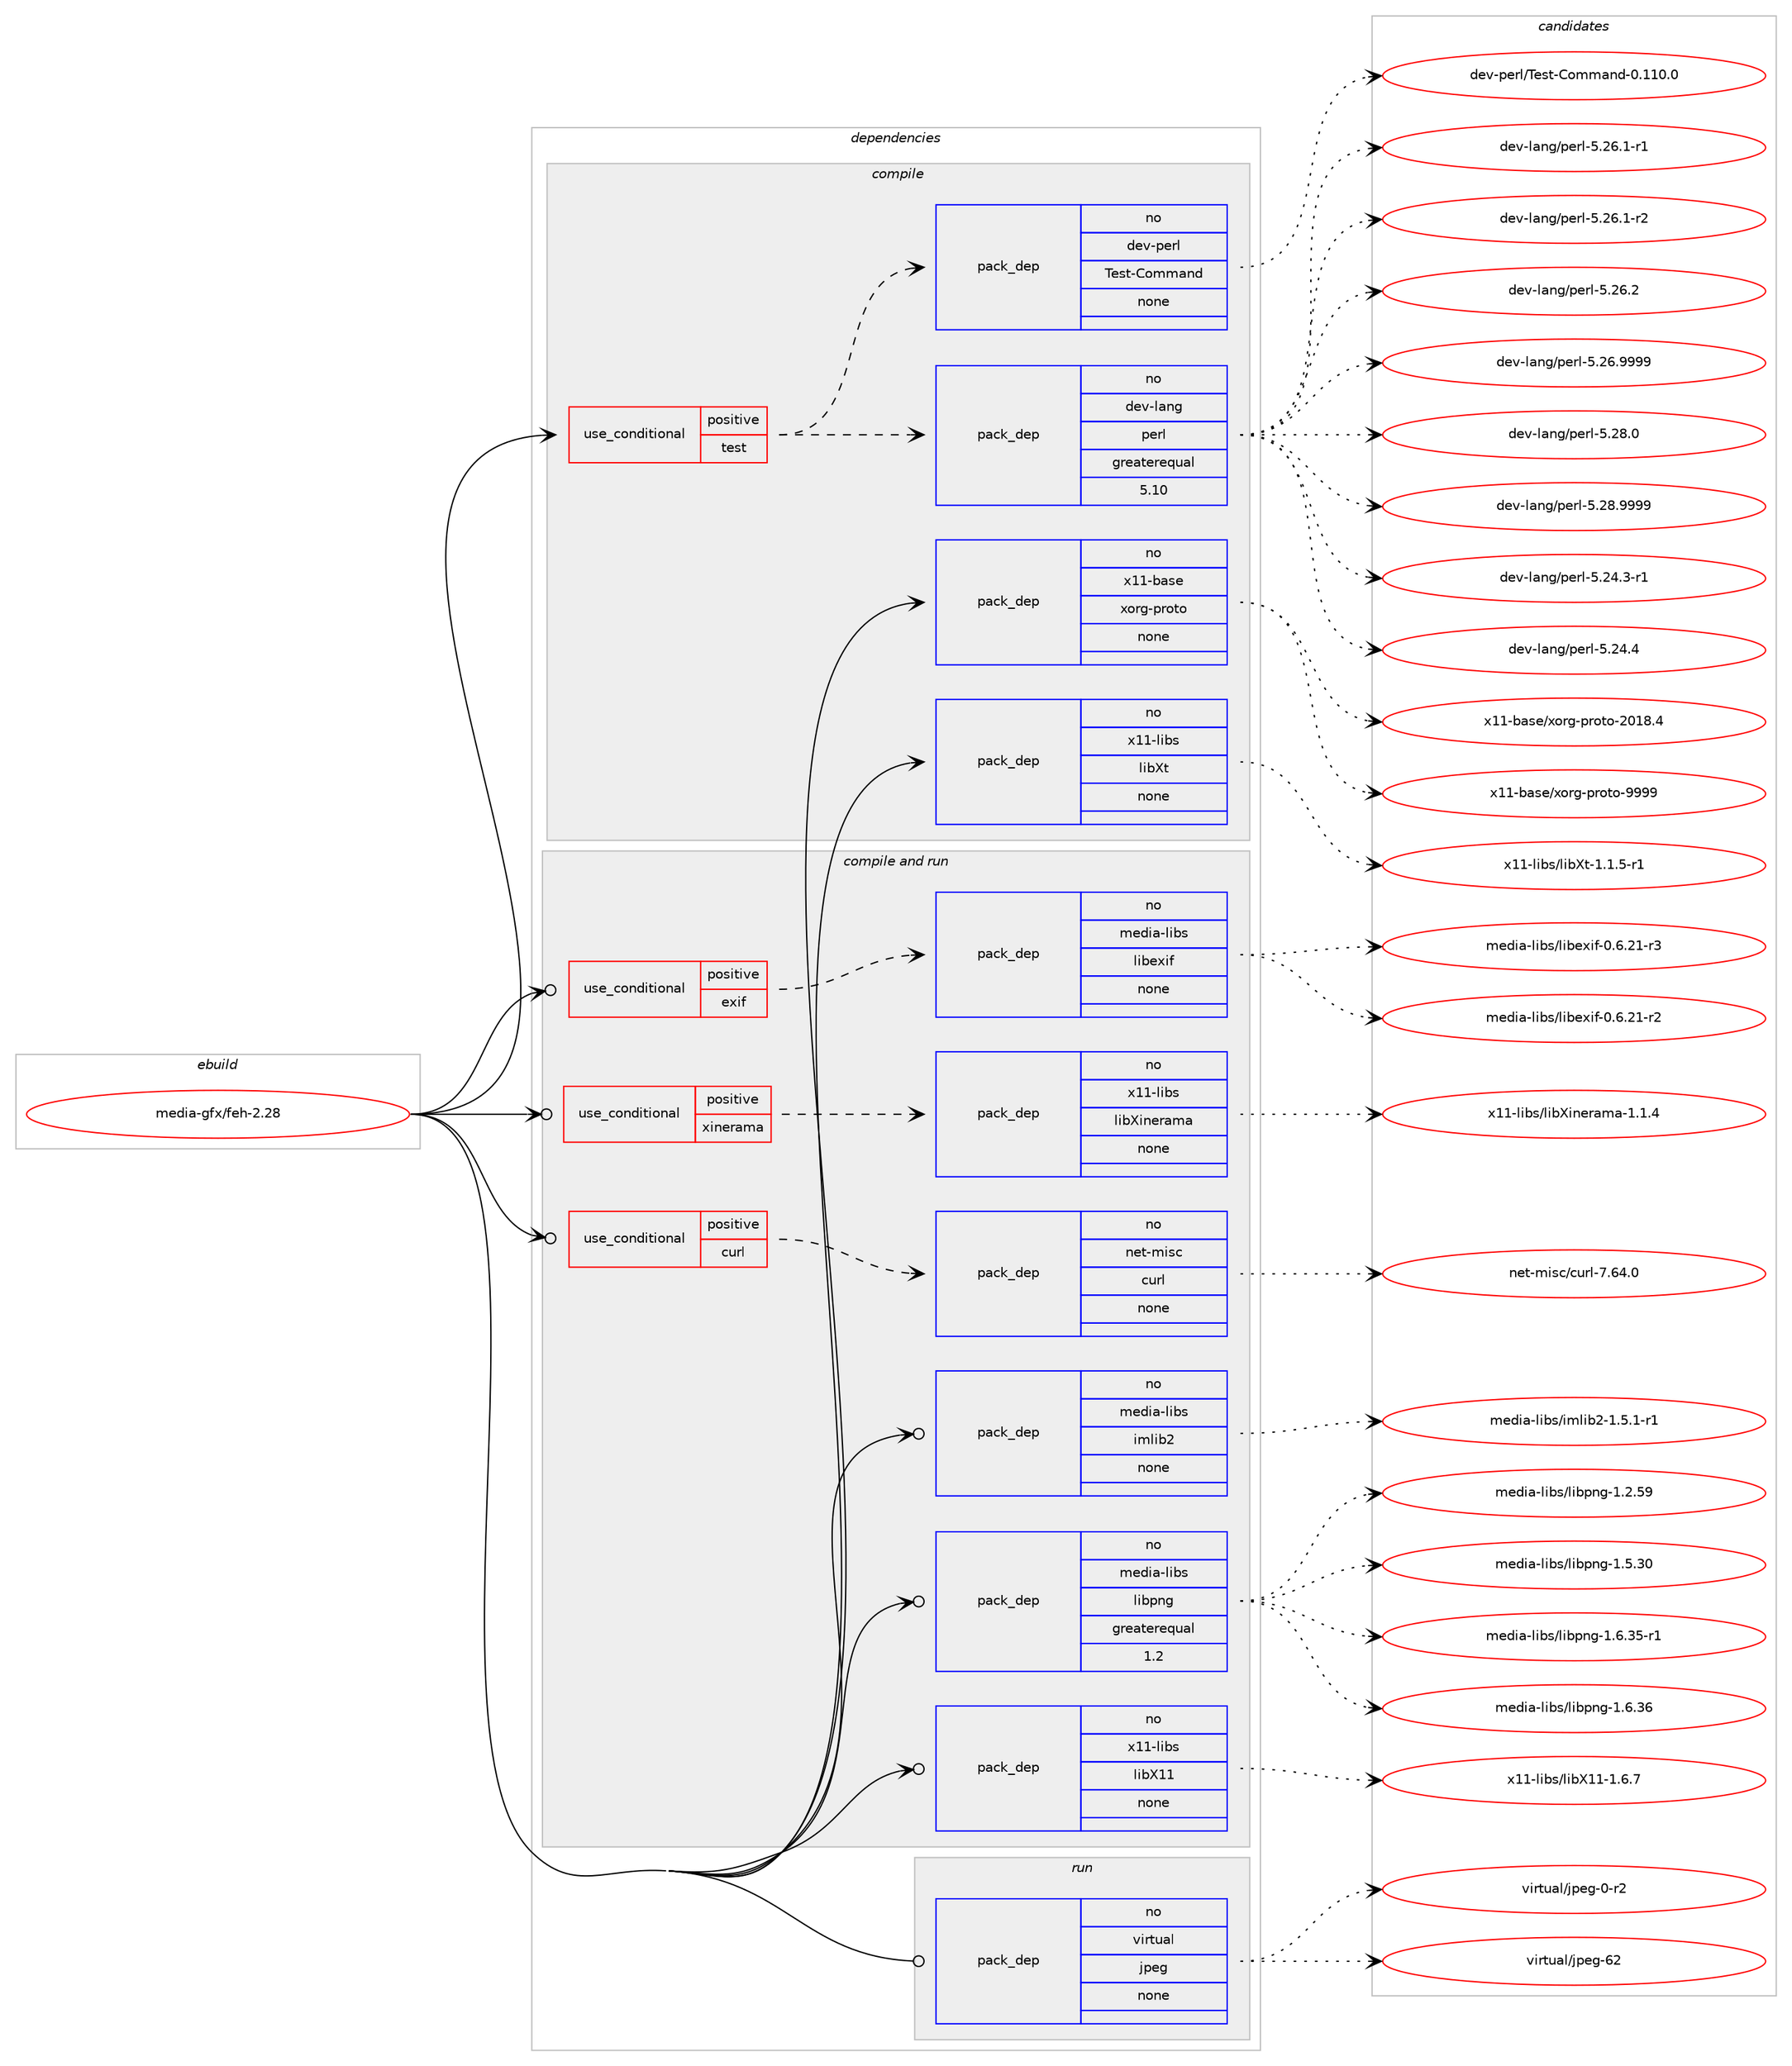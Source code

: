 digraph prolog {

# *************
# Graph options
# *************

newrank=true;
concentrate=true;
compound=true;
graph [rankdir=LR,fontname=Helvetica,fontsize=10,ranksep=1.5];#, ranksep=2.5, nodesep=0.2];
edge  [arrowhead=vee];
node  [fontname=Helvetica,fontsize=10];

# **********
# The ebuild
# **********

subgraph cluster_leftcol {
color=gray;
rank=same;
label=<<i>ebuild</i>>;
id [label="media-gfx/feh-2.28", color=red, width=4, href="../media-gfx/feh-2.28.svg"];
}

# ****************
# The dependencies
# ****************

subgraph cluster_midcol {
color=gray;
label=<<i>dependencies</i>>;
subgraph cluster_compile {
fillcolor="#eeeeee";
style=filled;
label=<<i>compile</i>>;
subgraph cond432353 {
dependency1603059 [label=<<TABLE BORDER="0" CELLBORDER="1" CELLSPACING="0" CELLPADDING="4"><TR><TD ROWSPAN="3" CELLPADDING="10">use_conditional</TD></TR><TR><TD>positive</TD></TR><TR><TD>test</TD></TR></TABLE>>, shape=none, color=red];
subgraph pack1145154 {
dependency1603060 [label=<<TABLE BORDER="0" CELLBORDER="1" CELLSPACING="0" CELLPADDING="4" WIDTH="220"><TR><TD ROWSPAN="6" CELLPADDING="30">pack_dep</TD></TR><TR><TD WIDTH="110">no</TD></TR><TR><TD>dev-lang</TD></TR><TR><TD>perl</TD></TR><TR><TD>greaterequal</TD></TR><TR><TD>5.10</TD></TR></TABLE>>, shape=none, color=blue];
}
dependency1603059:e -> dependency1603060:w [weight=20,style="dashed",arrowhead="vee"];
subgraph pack1145155 {
dependency1603061 [label=<<TABLE BORDER="0" CELLBORDER="1" CELLSPACING="0" CELLPADDING="4" WIDTH="220"><TR><TD ROWSPAN="6" CELLPADDING="30">pack_dep</TD></TR><TR><TD WIDTH="110">no</TD></TR><TR><TD>dev-perl</TD></TR><TR><TD>Test-Command</TD></TR><TR><TD>none</TD></TR><TR><TD></TD></TR></TABLE>>, shape=none, color=blue];
}
dependency1603059:e -> dependency1603061:w [weight=20,style="dashed",arrowhead="vee"];
}
id:e -> dependency1603059:w [weight=20,style="solid",arrowhead="vee"];
subgraph pack1145156 {
dependency1603062 [label=<<TABLE BORDER="0" CELLBORDER="1" CELLSPACING="0" CELLPADDING="4" WIDTH="220"><TR><TD ROWSPAN="6" CELLPADDING="30">pack_dep</TD></TR><TR><TD WIDTH="110">no</TD></TR><TR><TD>x11-base</TD></TR><TR><TD>xorg-proto</TD></TR><TR><TD>none</TD></TR><TR><TD></TD></TR></TABLE>>, shape=none, color=blue];
}
id:e -> dependency1603062:w [weight=20,style="solid",arrowhead="vee"];
subgraph pack1145157 {
dependency1603063 [label=<<TABLE BORDER="0" CELLBORDER="1" CELLSPACING="0" CELLPADDING="4" WIDTH="220"><TR><TD ROWSPAN="6" CELLPADDING="30">pack_dep</TD></TR><TR><TD WIDTH="110">no</TD></TR><TR><TD>x11-libs</TD></TR><TR><TD>libXt</TD></TR><TR><TD>none</TD></TR><TR><TD></TD></TR></TABLE>>, shape=none, color=blue];
}
id:e -> dependency1603063:w [weight=20,style="solid",arrowhead="vee"];
}
subgraph cluster_compileandrun {
fillcolor="#eeeeee";
style=filled;
label=<<i>compile and run</i>>;
subgraph cond432354 {
dependency1603064 [label=<<TABLE BORDER="0" CELLBORDER="1" CELLSPACING="0" CELLPADDING="4"><TR><TD ROWSPAN="3" CELLPADDING="10">use_conditional</TD></TR><TR><TD>positive</TD></TR><TR><TD>curl</TD></TR></TABLE>>, shape=none, color=red];
subgraph pack1145158 {
dependency1603065 [label=<<TABLE BORDER="0" CELLBORDER="1" CELLSPACING="0" CELLPADDING="4" WIDTH="220"><TR><TD ROWSPAN="6" CELLPADDING="30">pack_dep</TD></TR><TR><TD WIDTH="110">no</TD></TR><TR><TD>net-misc</TD></TR><TR><TD>curl</TD></TR><TR><TD>none</TD></TR><TR><TD></TD></TR></TABLE>>, shape=none, color=blue];
}
dependency1603064:e -> dependency1603065:w [weight=20,style="dashed",arrowhead="vee"];
}
id:e -> dependency1603064:w [weight=20,style="solid",arrowhead="odotvee"];
subgraph cond432355 {
dependency1603066 [label=<<TABLE BORDER="0" CELLBORDER="1" CELLSPACING="0" CELLPADDING="4"><TR><TD ROWSPAN="3" CELLPADDING="10">use_conditional</TD></TR><TR><TD>positive</TD></TR><TR><TD>exif</TD></TR></TABLE>>, shape=none, color=red];
subgraph pack1145159 {
dependency1603067 [label=<<TABLE BORDER="0" CELLBORDER="1" CELLSPACING="0" CELLPADDING="4" WIDTH="220"><TR><TD ROWSPAN="6" CELLPADDING="30">pack_dep</TD></TR><TR><TD WIDTH="110">no</TD></TR><TR><TD>media-libs</TD></TR><TR><TD>libexif</TD></TR><TR><TD>none</TD></TR><TR><TD></TD></TR></TABLE>>, shape=none, color=blue];
}
dependency1603066:e -> dependency1603067:w [weight=20,style="dashed",arrowhead="vee"];
}
id:e -> dependency1603066:w [weight=20,style="solid",arrowhead="odotvee"];
subgraph cond432356 {
dependency1603068 [label=<<TABLE BORDER="0" CELLBORDER="1" CELLSPACING="0" CELLPADDING="4"><TR><TD ROWSPAN="3" CELLPADDING="10">use_conditional</TD></TR><TR><TD>positive</TD></TR><TR><TD>xinerama</TD></TR></TABLE>>, shape=none, color=red];
subgraph pack1145160 {
dependency1603069 [label=<<TABLE BORDER="0" CELLBORDER="1" CELLSPACING="0" CELLPADDING="4" WIDTH="220"><TR><TD ROWSPAN="6" CELLPADDING="30">pack_dep</TD></TR><TR><TD WIDTH="110">no</TD></TR><TR><TD>x11-libs</TD></TR><TR><TD>libXinerama</TD></TR><TR><TD>none</TD></TR><TR><TD></TD></TR></TABLE>>, shape=none, color=blue];
}
dependency1603068:e -> dependency1603069:w [weight=20,style="dashed",arrowhead="vee"];
}
id:e -> dependency1603068:w [weight=20,style="solid",arrowhead="odotvee"];
subgraph pack1145161 {
dependency1603070 [label=<<TABLE BORDER="0" CELLBORDER="1" CELLSPACING="0" CELLPADDING="4" WIDTH="220"><TR><TD ROWSPAN="6" CELLPADDING="30">pack_dep</TD></TR><TR><TD WIDTH="110">no</TD></TR><TR><TD>media-libs</TD></TR><TR><TD>imlib2</TD></TR><TR><TD>none</TD></TR><TR><TD></TD></TR></TABLE>>, shape=none, color=blue];
}
id:e -> dependency1603070:w [weight=20,style="solid",arrowhead="odotvee"];
subgraph pack1145162 {
dependency1603071 [label=<<TABLE BORDER="0" CELLBORDER="1" CELLSPACING="0" CELLPADDING="4" WIDTH="220"><TR><TD ROWSPAN="6" CELLPADDING="30">pack_dep</TD></TR><TR><TD WIDTH="110">no</TD></TR><TR><TD>media-libs</TD></TR><TR><TD>libpng</TD></TR><TR><TD>greaterequal</TD></TR><TR><TD>1.2</TD></TR></TABLE>>, shape=none, color=blue];
}
id:e -> dependency1603071:w [weight=20,style="solid",arrowhead="odotvee"];
subgraph pack1145163 {
dependency1603072 [label=<<TABLE BORDER="0" CELLBORDER="1" CELLSPACING="0" CELLPADDING="4" WIDTH="220"><TR><TD ROWSPAN="6" CELLPADDING="30">pack_dep</TD></TR><TR><TD WIDTH="110">no</TD></TR><TR><TD>x11-libs</TD></TR><TR><TD>libX11</TD></TR><TR><TD>none</TD></TR><TR><TD></TD></TR></TABLE>>, shape=none, color=blue];
}
id:e -> dependency1603072:w [weight=20,style="solid",arrowhead="odotvee"];
}
subgraph cluster_run {
fillcolor="#eeeeee";
style=filled;
label=<<i>run</i>>;
subgraph pack1145164 {
dependency1603073 [label=<<TABLE BORDER="0" CELLBORDER="1" CELLSPACING="0" CELLPADDING="4" WIDTH="220"><TR><TD ROWSPAN="6" CELLPADDING="30">pack_dep</TD></TR><TR><TD WIDTH="110">no</TD></TR><TR><TD>virtual</TD></TR><TR><TD>jpeg</TD></TR><TR><TD>none</TD></TR><TR><TD></TD></TR></TABLE>>, shape=none, color=blue];
}
id:e -> dependency1603073:w [weight=20,style="solid",arrowhead="odot"];
}
}

# **************
# The candidates
# **************

subgraph cluster_choices {
rank=same;
color=gray;
label=<<i>candidates</i>>;

subgraph choice1145154 {
color=black;
nodesep=1;
choice100101118451089711010347112101114108455346505246514511449 [label="dev-lang/perl-5.24.3-r1", color=red, width=4,href="../dev-lang/perl-5.24.3-r1.svg"];
choice10010111845108971101034711210111410845534650524652 [label="dev-lang/perl-5.24.4", color=red, width=4,href="../dev-lang/perl-5.24.4.svg"];
choice100101118451089711010347112101114108455346505446494511449 [label="dev-lang/perl-5.26.1-r1", color=red, width=4,href="../dev-lang/perl-5.26.1-r1.svg"];
choice100101118451089711010347112101114108455346505446494511450 [label="dev-lang/perl-5.26.1-r2", color=red, width=4,href="../dev-lang/perl-5.26.1-r2.svg"];
choice10010111845108971101034711210111410845534650544650 [label="dev-lang/perl-5.26.2", color=red, width=4,href="../dev-lang/perl-5.26.2.svg"];
choice10010111845108971101034711210111410845534650544657575757 [label="dev-lang/perl-5.26.9999", color=red, width=4,href="../dev-lang/perl-5.26.9999.svg"];
choice10010111845108971101034711210111410845534650564648 [label="dev-lang/perl-5.28.0", color=red, width=4,href="../dev-lang/perl-5.28.0.svg"];
choice10010111845108971101034711210111410845534650564657575757 [label="dev-lang/perl-5.28.9999", color=red, width=4,href="../dev-lang/perl-5.28.9999.svg"];
dependency1603060:e -> choice100101118451089711010347112101114108455346505246514511449:w [style=dotted,weight="100"];
dependency1603060:e -> choice10010111845108971101034711210111410845534650524652:w [style=dotted,weight="100"];
dependency1603060:e -> choice100101118451089711010347112101114108455346505446494511449:w [style=dotted,weight="100"];
dependency1603060:e -> choice100101118451089711010347112101114108455346505446494511450:w [style=dotted,weight="100"];
dependency1603060:e -> choice10010111845108971101034711210111410845534650544650:w [style=dotted,weight="100"];
dependency1603060:e -> choice10010111845108971101034711210111410845534650544657575757:w [style=dotted,weight="100"];
dependency1603060:e -> choice10010111845108971101034711210111410845534650564648:w [style=dotted,weight="100"];
dependency1603060:e -> choice10010111845108971101034711210111410845534650564657575757:w [style=dotted,weight="100"];
}
subgraph choice1145155 {
color=black;
nodesep=1;
choice1001011184511210111410847841011151164567111109109971101004548464949484648 [label="dev-perl/Test-Command-0.110.0", color=red, width=4,href="../dev-perl/Test-Command-0.110.0.svg"];
dependency1603061:e -> choice1001011184511210111410847841011151164567111109109971101004548464949484648:w [style=dotted,weight="100"];
}
subgraph choice1145156 {
color=black;
nodesep=1;
choice1204949459897115101471201111141034511211411111611145504849564652 [label="x11-base/xorg-proto-2018.4", color=red, width=4,href="../x11-base/xorg-proto-2018.4.svg"];
choice120494945989711510147120111114103451121141111161114557575757 [label="x11-base/xorg-proto-9999", color=red, width=4,href="../x11-base/xorg-proto-9999.svg"];
dependency1603062:e -> choice1204949459897115101471201111141034511211411111611145504849564652:w [style=dotted,weight="100"];
dependency1603062:e -> choice120494945989711510147120111114103451121141111161114557575757:w [style=dotted,weight="100"];
}
subgraph choice1145157 {
color=black;
nodesep=1;
choice120494945108105981154710810598881164549464946534511449 [label="x11-libs/libXt-1.1.5-r1", color=red, width=4,href="../x11-libs/libXt-1.1.5-r1.svg"];
dependency1603063:e -> choice120494945108105981154710810598881164549464946534511449:w [style=dotted,weight="100"];
}
subgraph choice1145158 {
color=black;
nodesep=1;
choice1101011164510910511599479911711410845554654524648 [label="net-misc/curl-7.64.0", color=red, width=4,href="../net-misc/curl-7.64.0.svg"];
dependency1603065:e -> choice1101011164510910511599479911711410845554654524648:w [style=dotted,weight="100"];
}
subgraph choice1145159 {
color=black;
nodesep=1;
choice1091011001059745108105981154710810598101120105102454846544650494511450 [label="media-libs/libexif-0.6.21-r2", color=red, width=4,href="../media-libs/libexif-0.6.21-r2.svg"];
choice1091011001059745108105981154710810598101120105102454846544650494511451 [label="media-libs/libexif-0.6.21-r3", color=red, width=4,href="../media-libs/libexif-0.6.21-r3.svg"];
dependency1603067:e -> choice1091011001059745108105981154710810598101120105102454846544650494511450:w [style=dotted,weight="100"];
dependency1603067:e -> choice1091011001059745108105981154710810598101120105102454846544650494511451:w [style=dotted,weight="100"];
}
subgraph choice1145160 {
color=black;
nodesep=1;
choice120494945108105981154710810598881051101011149710997454946494652 [label="x11-libs/libXinerama-1.1.4", color=red, width=4,href="../x11-libs/libXinerama-1.1.4.svg"];
dependency1603069:e -> choice120494945108105981154710810598881051101011149710997454946494652:w [style=dotted,weight="100"];
}
subgraph choice1145161 {
color=black;
nodesep=1;
choice1091011001059745108105981154710510910810598504549465346494511449 [label="media-libs/imlib2-1.5.1-r1", color=red, width=4,href="../media-libs/imlib2-1.5.1-r1.svg"];
dependency1603070:e -> choice1091011001059745108105981154710510910810598504549465346494511449:w [style=dotted,weight="100"];
}
subgraph choice1145162 {
color=black;
nodesep=1;
choice109101100105974510810598115471081059811211010345494650465357 [label="media-libs/libpng-1.2.59", color=red, width=4,href="../media-libs/libpng-1.2.59.svg"];
choice109101100105974510810598115471081059811211010345494653465148 [label="media-libs/libpng-1.5.30", color=red, width=4,href="../media-libs/libpng-1.5.30.svg"];
choice1091011001059745108105981154710810598112110103454946544651534511449 [label="media-libs/libpng-1.6.35-r1", color=red, width=4,href="../media-libs/libpng-1.6.35-r1.svg"];
choice109101100105974510810598115471081059811211010345494654465154 [label="media-libs/libpng-1.6.36", color=red, width=4,href="../media-libs/libpng-1.6.36.svg"];
dependency1603071:e -> choice109101100105974510810598115471081059811211010345494650465357:w [style=dotted,weight="100"];
dependency1603071:e -> choice109101100105974510810598115471081059811211010345494653465148:w [style=dotted,weight="100"];
dependency1603071:e -> choice1091011001059745108105981154710810598112110103454946544651534511449:w [style=dotted,weight="100"];
dependency1603071:e -> choice109101100105974510810598115471081059811211010345494654465154:w [style=dotted,weight="100"];
}
subgraph choice1145163 {
color=black;
nodesep=1;
choice120494945108105981154710810598884949454946544655 [label="x11-libs/libX11-1.6.7", color=red, width=4,href="../x11-libs/libX11-1.6.7.svg"];
dependency1603072:e -> choice120494945108105981154710810598884949454946544655:w [style=dotted,weight="100"];
}
subgraph choice1145164 {
color=black;
nodesep=1;
choice118105114116117971084710611210110345484511450 [label="virtual/jpeg-0-r2", color=red, width=4,href="../virtual/jpeg-0-r2.svg"];
choice1181051141161179710847106112101103455450 [label="virtual/jpeg-62", color=red, width=4,href="../virtual/jpeg-62.svg"];
dependency1603073:e -> choice118105114116117971084710611210110345484511450:w [style=dotted,weight="100"];
dependency1603073:e -> choice1181051141161179710847106112101103455450:w [style=dotted,weight="100"];
}
}

}
